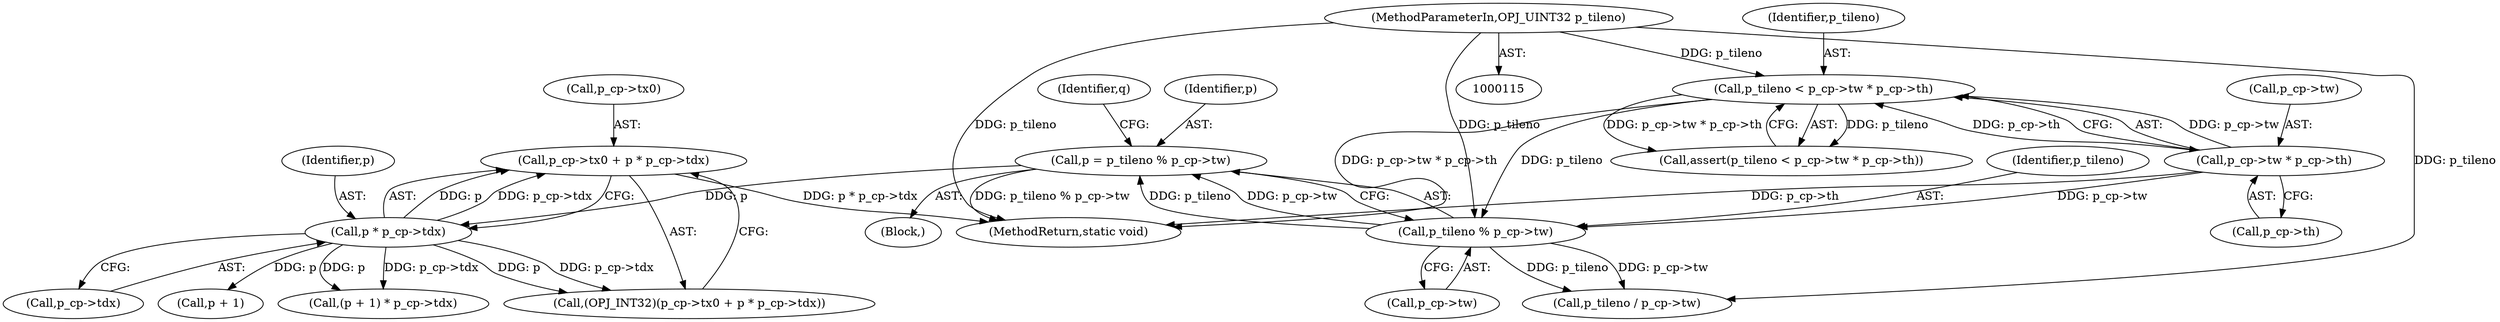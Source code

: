 digraph "0_openjpeg_c58df149900df862806d0e892859b41115875845@pointer" {
"1000200" [label="(Call,p_cp->tx0 + p * p_cp->tdx)"];
"1000204" [label="(Call,p * p_cp->tdx)"];
"1000180" [label="(Call,p = p_tileno % p_cp->tw)"];
"1000182" [label="(Call,p_tileno % p_cp->tw)"];
"1000153" [label="(Call,p_tileno < p_cp->tw * p_cp->th)"];
"1000118" [label="(MethodParameterIn,OPJ_UINT32 p_tileno)"];
"1000155" [label="(Call,p_cp->tw * p_cp->th)"];
"1000206" [label="(Call,p_cp->tdx)"];
"1000189" [label="(Call,p_tileno / p_cp->tw)"];
"1000184" [label="(Call,p_cp->tw)"];
"1000204" [label="(Call,p * p_cp->tdx)"];
"1000182" [label="(Call,p_tileno % p_cp->tw)"];
"1000180" [label="(Call,p = p_tileno % p_cp->tw)"];
"1000225" [label="(Call,p + 1)"];
"1000127" [label="(Block,)"];
"1000205" [label="(Identifier,p)"];
"1000118" [label="(MethodParameterIn,OPJ_UINT32 p_tileno)"];
"1000156" [label="(Call,p_cp->tw)"];
"1000152" [label="(Call,assert(p_tileno < p_cp->tw * p_cp->th))"];
"1000200" [label="(Call,p_cp->tx0 + p * p_cp->tdx)"];
"1000159" [label="(Call,p_cp->th)"];
"1000224" [label="(Call,(p + 1) * p_cp->tdx)"];
"1000198" [label="(Call,(OPJ_INT32)(p_cp->tx0 + p * p_cp->tdx))"];
"1000183" [label="(Identifier,p_tileno)"];
"1000201" [label="(Call,p_cp->tx0)"];
"1000181" [label="(Identifier,p)"];
"1000574" [label="(MethodReturn,static void)"];
"1000155" [label="(Call,p_cp->tw * p_cp->th)"];
"1000154" [label="(Identifier,p_tileno)"];
"1000153" [label="(Call,p_tileno < p_cp->tw * p_cp->th)"];
"1000188" [label="(Identifier,q)"];
"1000200" -> "1000198"  [label="AST: "];
"1000200" -> "1000204"  [label="CFG: "];
"1000201" -> "1000200"  [label="AST: "];
"1000204" -> "1000200"  [label="AST: "];
"1000198" -> "1000200"  [label="CFG: "];
"1000200" -> "1000574"  [label="DDG: p * p_cp->tdx"];
"1000204" -> "1000200"  [label="DDG: p"];
"1000204" -> "1000200"  [label="DDG: p_cp->tdx"];
"1000204" -> "1000206"  [label="CFG: "];
"1000205" -> "1000204"  [label="AST: "];
"1000206" -> "1000204"  [label="AST: "];
"1000204" -> "1000198"  [label="DDG: p"];
"1000204" -> "1000198"  [label="DDG: p_cp->tdx"];
"1000180" -> "1000204"  [label="DDG: p"];
"1000204" -> "1000224"  [label="DDG: p"];
"1000204" -> "1000224"  [label="DDG: p_cp->tdx"];
"1000204" -> "1000225"  [label="DDG: p"];
"1000180" -> "1000127"  [label="AST: "];
"1000180" -> "1000182"  [label="CFG: "];
"1000181" -> "1000180"  [label="AST: "];
"1000182" -> "1000180"  [label="AST: "];
"1000188" -> "1000180"  [label="CFG: "];
"1000180" -> "1000574"  [label="DDG: p_tileno % p_cp->tw"];
"1000182" -> "1000180"  [label="DDG: p_tileno"];
"1000182" -> "1000180"  [label="DDG: p_cp->tw"];
"1000182" -> "1000184"  [label="CFG: "];
"1000183" -> "1000182"  [label="AST: "];
"1000184" -> "1000182"  [label="AST: "];
"1000153" -> "1000182"  [label="DDG: p_tileno"];
"1000118" -> "1000182"  [label="DDG: p_tileno"];
"1000155" -> "1000182"  [label="DDG: p_cp->tw"];
"1000182" -> "1000189"  [label="DDG: p_tileno"];
"1000182" -> "1000189"  [label="DDG: p_cp->tw"];
"1000153" -> "1000152"  [label="AST: "];
"1000153" -> "1000155"  [label="CFG: "];
"1000154" -> "1000153"  [label="AST: "];
"1000155" -> "1000153"  [label="AST: "];
"1000152" -> "1000153"  [label="CFG: "];
"1000153" -> "1000574"  [label="DDG: p_cp->tw * p_cp->th"];
"1000153" -> "1000152"  [label="DDG: p_tileno"];
"1000153" -> "1000152"  [label="DDG: p_cp->tw * p_cp->th"];
"1000118" -> "1000153"  [label="DDG: p_tileno"];
"1000155" -> "1000153"  [label="DDG: p_cp->tw"];
"1000155" -> "1000153"  [label="DDG: p_cp->th"];
"1000118" -> "1000115"  [label="AST: "];
"1000118" -> "1000574"  [label="DDG: p_tileno"];
"1000118" -> "1000189"  [label="DDG: p_tileno"];
"1000155" -> "1000159"  [label="CFG: "];
"1000156" -> "1000155"  [label="AST: "];
"1000159" -> "1000155"  [label="AST: "];
"1000155" -> "1000574"  [label="DDG: p_cp->th"];
}
